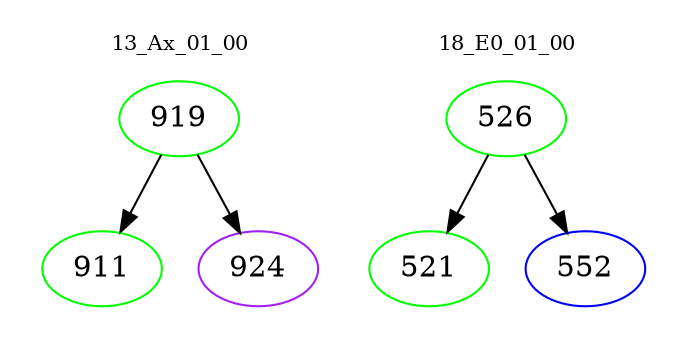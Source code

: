 digraph{
subgraph cluster_0 {
color = white
label = "13_Ax_01_00";
fontsize=10;
T0_919 [label="919", color="green"]
T0_919 -> T0_911 [color="black"]
T0_911 [label="911", color="green"]
T0_919 -> T0_924 [color="black"]
T0_924 [label="924", color="purple"]
}
subgraph cluster_1 {
color = white
label = "18_E0_01_00";
fontsize=10;
T1_526 [label="526", color="green"]
T1_526 -> T1_521 [color="black"]
T1_521 [label="521", color="green"]
T1_526 -> T1_552 [color="black"]
T1_552 [label="552", color="blue"]
}
}
